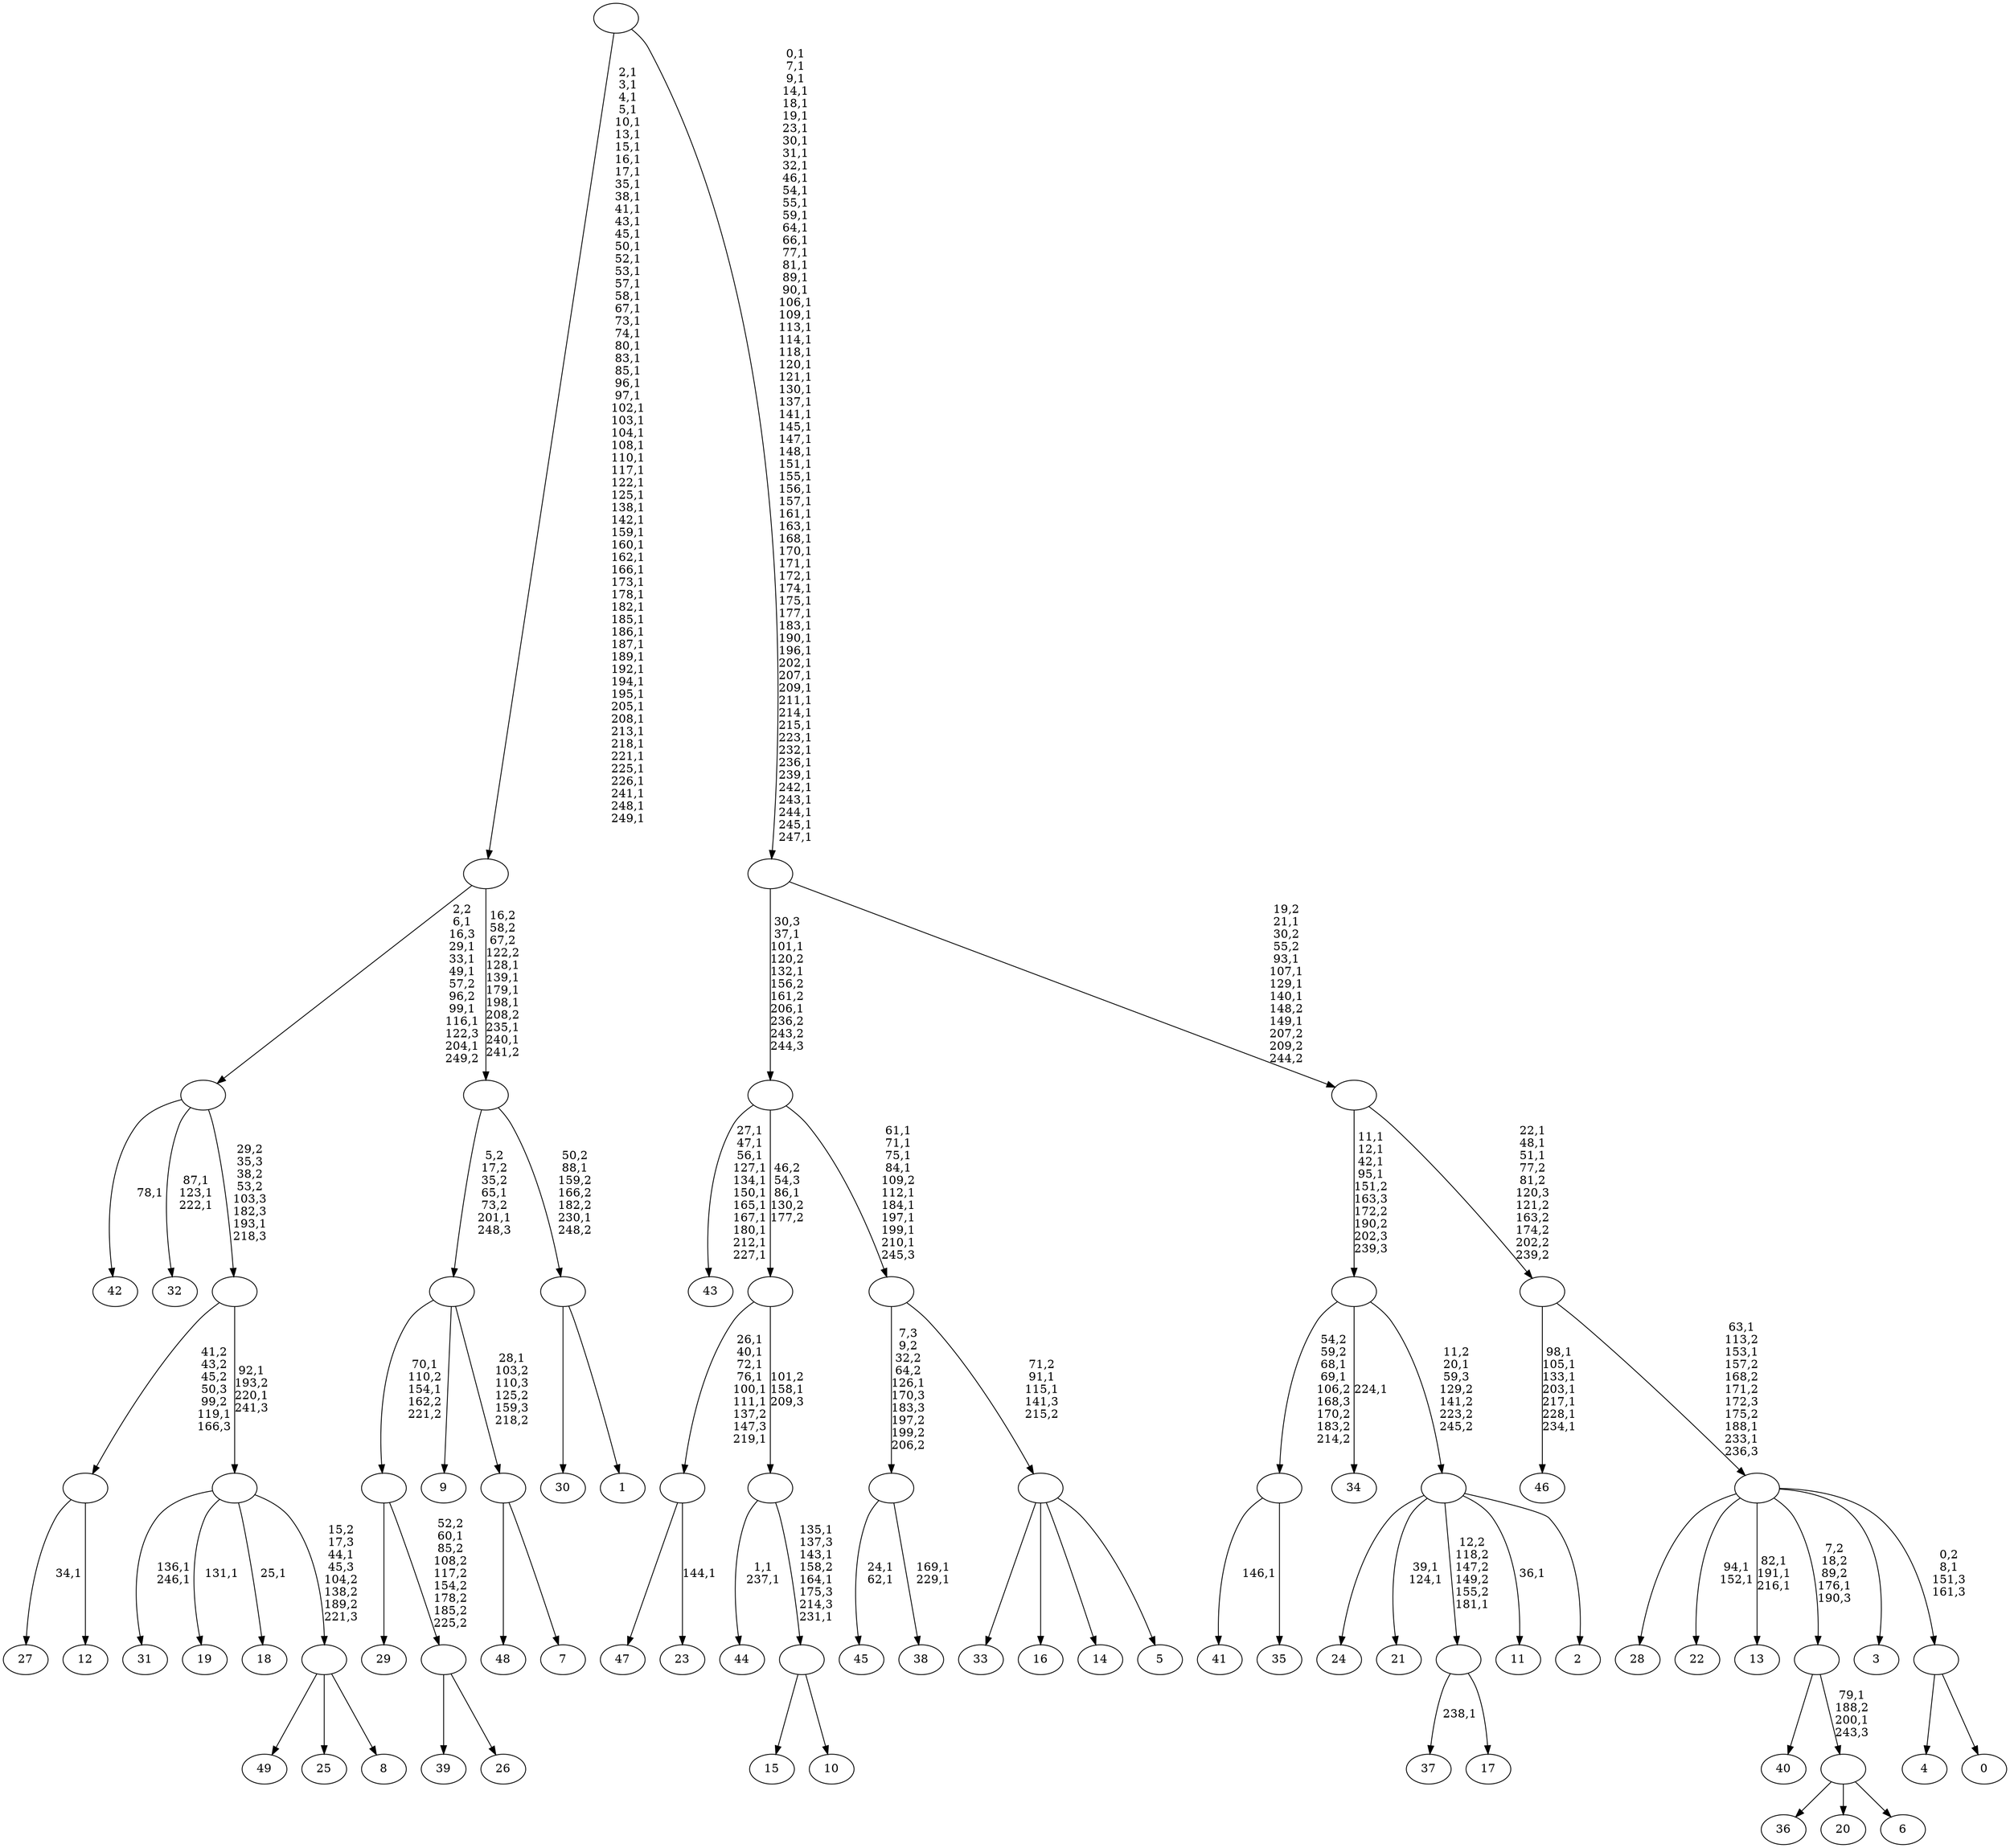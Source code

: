 digraph T {
	300 [label="49"]
	299 [label="48"]
	298 [label="47"]
	297 [label="46"]
	289 [label="45"]
	286 [label="44"]
	283 [label="43"]
	271 [label="42"]
	269 [label="41"]
	267 [label="40"]
	266 [label="39"]
	265 [label="38"]
	262 [label=""]
	261 [label="37"]
	259 [label="36"]
	258 [label="35"]
	257 [label=""]
	255 [label="34"]
	253 [label="33"]
	252 [label="32"]
	248 [label="31"]
	245 [label="30"]
	244 [label="29"]
	243 [label="28"]
	242 [label="27"]
	240 [label="26"]
	239 [label=""]
	238 [label=""]
	236 [label="25"]
	235 [label="24"]
	234 [label="23"]
	232 [label=""]
	225 [label="22"]
	222 [label="21"]
	219 [label="20"]
	218 [label="19"]
	216 [label="18"]
	214 [label="17"]
	213 [label=""]
	212 [label="16"]
	211 [label="15"]
	210 [label="14"]
	209 [label="13"]
	205 [label="12"]
	204 [label=""]
	203 [label="11"]
	201 [label="10"]
	200 [label=""]
	196 [label=""]
	195 [label=""]
	194 [label="9"]
	193 [label="8"]
	192 [label=""]
	191 [label=""]
	189 [label=""]
	188 [label=""]
	181 [label="7"]
	180 [label=""]
	179 [label=""]
	177 [label="6"]
	176 [label=""]
	174 [label=""]
	173 [label="5"]
	172 [label=""]
	170 [label=""]
	161 [label=""]
	157 [label="4"]
	156 [label="3"]
	155 [label="2"]
	154 [label=""]
	153 [label=""]
	149 [label="1"]
	148 [label=""]
	146 [label=""]
	140 [label=""]
	79 [label="0"]
	78 [label=""]
	77 [label=""]
	73 [label=""]
	70 [label=""]
	64 [label=""]
	0 [label=""]
	262 -> 265 [label="169,1\n229,1"]
	262 -> 289 [label="24,1\n62,1"]
	257 -> 269 [label="146,1"]
	257 -> 258 [label=""]
	239 -> 266 [label=""]
	239 -> 240 [label=""]
	238 -> 244 [label=""]
	238 -> 239 [label="52,2\n60,1\n85,2\n108,2\n117,2\n154,2\n178,2\n185,2\n225,2"]
	232 -> 234 [label="144,1"]
	232 -> 298 [label=""]
	213 -> 261 [label="238,1"]
	213 -> 214 [label=""]
	204 -> 242 [label="34,1"]
	204 -> 205 [label=""]
	200 -> 211 [label=""]
	200 -> 201 [label=""]
	196 -> 200 [label="135,1\n137,3\n143,1\n158,2\n164,1\n175,3\n214,3\n231,1"]
	196 -> 286 [label="1,1\n237,1"]
	195 -> 232 [label="26,1\n40,1\n72,1\n76,1\n100,1\n111,1\n137,2\n147,3\n219,1"]
	195 -> 196 [label="101,2\n158,1\n209,3"]
	192 -> 300 [label=""]
	192 -> 236 [label=""]
	192 -> 193 [label=""]
	191 -> 216 [label="25,1"]
	191 -> 218 [label="131,1"]
	191 -> 248 [label="136,1\n246,1"]
	191 -> 192 [label="15,2\n17,3\n44,1\n45,3\n104,2\n138,2\n189,2\n221,3"]
	189 -> 191 [label="92,1\n193,2\n220,1\n241,3"]
	189 -> 204 [label="41,2\n43,2\n45,2\n50,3\n99,2\n119,1\n166,3"]
	188 -> 252 [label="87,1\n123,1\n222,1"]
	188 -> 271 [label="78,1"]
	188 -> 189 [label="29,2\n35,3\n38,2\n53,2\n103,3\n182,3\n193,1\n218,3"]
	180 -> 299 [label=""]
	180 -> 181 [label=""]
	179 -> 238 [label="70,1\n110,2\n154,1\n162,2\n221,2"]
	179 -> 194 [label=""]
	179 -> 180 [label="28,1\n103,2\n110,3\n125,2\n159,3\n218,2"]
	176 -> 259 [label=""]
	176 -> 219 [label=""]
	176 -> 177 [label=""]
	174 -> 176 [label="79,1\n188,2\n200,1\n243,3"]
	174 -> 267 [label=""]
	172 -> 253 [label=""]
	172 -> 212 [label=""]
	172 -> 210 [label=""]
	172 -> 173 [label=""]
	170 -> 172 [label="71,2\n91,1\n115,1\n141,3\n215,2"]
	170 -> 262 [label="7,3\n9,2\n32,2\n64,2\n126,1\n170,3\n183,3\n197,2\n199,2\n206,2"]
	161 -> 170 [label="61,1\n71,1\n75,1\n84,1\n109,2\n112,1\n184,1\n197,1\n199,1\n210,1\n245,3"]
	161 -> 283 [label="27,1\n47,1\n56,1\n127,1\n134,1\n150,1\n165,1\n167,1\n180,1\n212,1\n227,1"]
	161 -> 195 [label="46,2\n54,3\n86,1\n130,2\n177,2"]
	154 -> 203 [label="36,1"]
	154 -> 222 [label="39,1\n124,1"]
	154 -> 235 [label=""]
	154 -> 213 [label="12,2\n118,2\n147,2\n149,2\n155,2\n181,1"]
	154 -> 155 [label=""]
	153 -> 255 [label="224,1"]
	153 -> 257 [label="54,2\n59,2\n68,1\n69,1\n106,2\n168,3\n170,2\n183,2\n214,2"]
	153 -> 154 [label="11,2\n20,1\n59,3\n129,2\n141,2\n223,2\n245,2"]
	148 -> 245 [label=""]
	148 -> 149 [label=""]
	146 -> 148 [label="50,2\n88,1\n159,2\n166,2\n182,2\n230,1\n248,2"]
	146 -> 179 [label="5,2\n17,2\n35,2\n65,1\n73,2\n201,1\n248,3"]
	140 -> 146 [label="16,2\n58,2\n67,2\n122,2\n128,1\n139,1\n179,1\n198,1\n208,2\n235,1\n240,1\n241,2"]
	140 -> 188 [label="2,2\n6,1\n16,3\n29,1\n33,1\n49,1\n57,2\n96,2\n99,1\n116,1\n122,3\n204,1\n249,2"]
	78 -> 157 [label=""]
	78 -> 79 [label=""]
	77 -> 209 [label="82,1\n191,1\n216,1"]
	77 -> 225 [label="94,1\n152,1"]
	77 -> 243 [label=""]
	77 -> 174 [label="7,2\n18,2\n89,2\n176,1\n190,3"]
	77 -> 156 [label=""]
	77 -> 78 [label="0,2\n8,1\n151,3\n161,3"]
	73 -> 77 [label="63,1\n113,2\n153,1\n157,2\n168,2\n171,2\n172,3\n175,2\n188,1\n233,1\n236,3"]
	73 -> 297 [label="98,1\n105,1\n133,1\n203,1\n217,1\n228,1\n234,1"]
	70 -> 73 [label="22,1\n48,1\n51,1\n77,2\n81,2\n120,3\n121,2\n163,2\n174,2\n202,2\n239,2"]
	70 -> 153 [label="11,1\n12,1\n42,1\n95,1\n151,2\n163,3\n172,2\n190,2\n202,3\n239,3"]
	64 -> 70 [label="19,2\n21,1\n30,2\n55,2\n93,1\n107,1\n129,1\n140,1\n148,2\n149,1\n207,2\n209,2\n244,2"]
	64 -> 161 [label="30,3\n37,1\n101,1\n120,2\n132,1\n156,2\n161,2\n206,1\n236,2\n243,2\n244,3"]
	0 -> 64 [label="0,1\n7,1\n9,1\n14,1\n18,1\n19,1\n23,1\n30,1\n31,1\n32,1\n46,1\n54,1\n55,1\n59,1\n64,1\n66,1\n77,1\n81,1\n89,1\n90,1\n106,1\n109,1\n113,1\n114,1\n118,1\n120,1\n121,1\n130,1\n137,1\n141,1\n145,1\n147,1\n148,1\n151,1\n155,1\n156,1\n157,1\n161,1\n163,1\n168,1\n170,1\n171,1\n172,1\n174,1\n175,1\n177,1\n183,1\n190,1\n196,1\n202,1\n207,1\n209,1\n211,1\n214,1\n215,1\n223,1\n232,1\n236,1\n239,1\n242,1\n243,1\n244,1\n245,1\n247,1"]
	0 -> 140 [label="2,1\n3,1\n4,1\n5,1\n10,1\n13,1\n15,1\n16,1\n17,1\n35,1\n38,1\n41,1\n43,1\n45,1\n50,1\n52,1\n53,1\n57,1\n58,1\n67,1\n73,1\n74,1\n80,1\n83,1\n85,1\n96,1\n97,1\n102,1\n103,1\n104,1\n108,1\n110,1\n117,1\n122,1\n125,1\n138,1\n142,1\n159,1\n160,1\n162,1\n166,1\n173,1\n178,1\n182,1\n185,1\n186,1\n187,1\n189,1\n192,1\n194,1\n195,1\n205,1\n208,1\n213,1\n218,1\n221,1\n225,1\n226,1\n241,1\n248,1\n249,1"]
}
